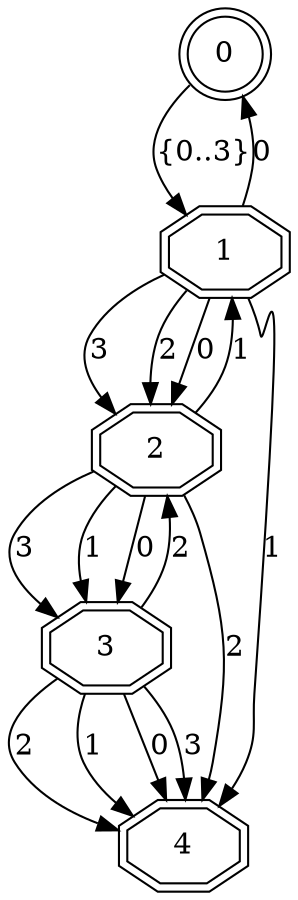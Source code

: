 digraph FSM {
node [shape = doublecircle]; 0; /* Init state */
node [shape = doubleoctagon]; 1 2 3 4 ;  /* Final states */
node [shape = circle];

0 -> 1 [label = "{0..3}"]
1 -> 0 [label = "0"]
1 -> 2 [label = "3"]
1 -> 2 [label = "2"]
1 -> 2 [label = "0"]
1 -> 4 [label = "1"]
2 -> 1 [label = "1"]
2 -> 3 [label = "3"]
2 -> 3 [label = "1"]
2 -> 3 [label = "0"]
2 -> 4 [label = "2"]
3 -> 2 [label = "2"]
3 -> 4 [label = "2"]
3 -> 4 [label = "1"]
3 -> 4 [label = "0"]
3 -> 4 [label = "3"]
}